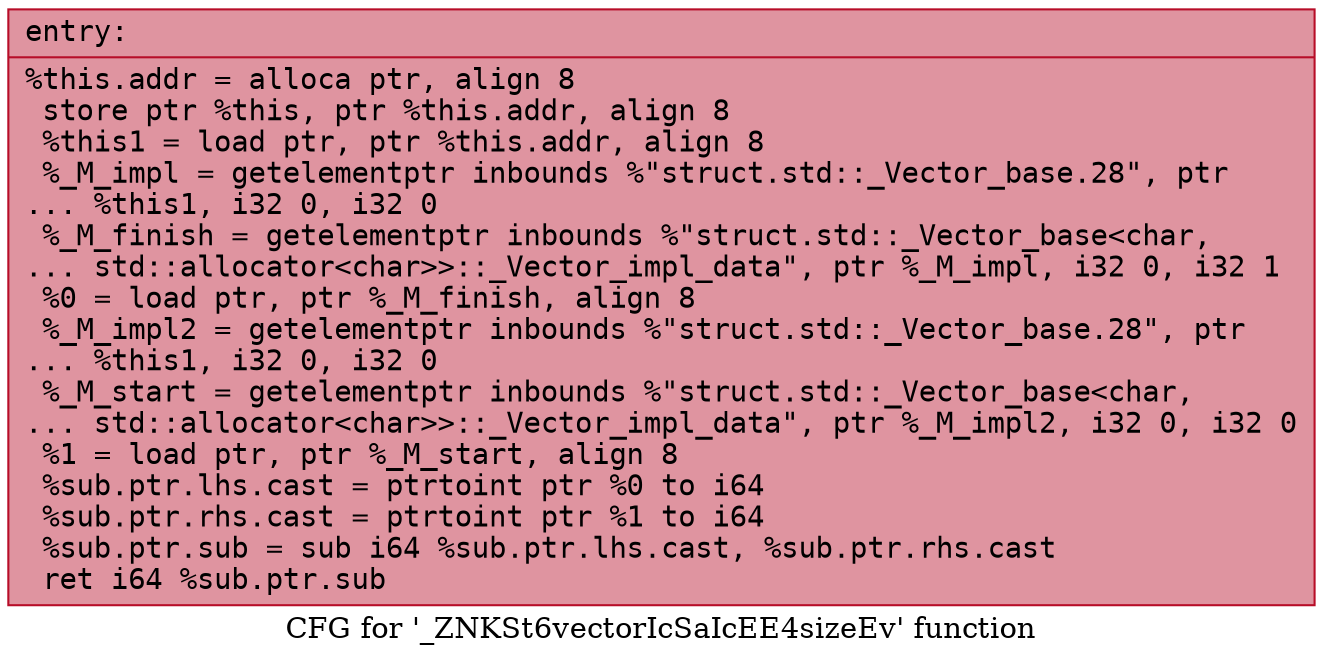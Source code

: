 digraph "CFG for '_ZNKSt6vectorIcSaIcEE4sizeEv' function" {
	label="CFG for '_ZNKSt6vectorIcSaIcEE4sizeEv' function";

	Node0x562c4e4e7fe0 [shape=record,color="#b70d28ff", style=filled, fillcolor="#b70d2870" fontname="Courier",label="{entry:\l|  %this.addr = alloca ptr, align 8\l  store ptr %this, ptr %this.addr, align 8\l  %this1 = load ptr, ptr %this.addr, align 8\l  %_M_impl = getelementptr inbounds %\"struct.std::_Vector_base.28\", ptr\l... %this1, i32 0, i32 0\l  %_M_finish = getelementptr inbounds %\"struct.std::_Vector_base\<char,\l... std::allocator\<char\>\>::_Vector_impl_data\", ptr %_M_impl, i32 0, i32 1\l  %0 = load ptr, ptr %_M_finish, align 8\l  %_M_impl2 = getelementptr inbounds %\"struct.std::_Vector_base.28\", ptr\l... %this1, i32 0, i32 0\l  %_M_start = getelementptr inbounds %\"struct.std::_Vector_base\<char,\l... std::allocator\<char\>\>::_Vector_impl_data\", ptr %_M_impl2, i32 0, i32 0\l  %1 = load ptr, ptr %_M_start, align 8\l  %sub.ptr.lhs.cast = ptrtoint ptr %0 to i64\l  %sub.ptr.rhs.cast = ptrtoint ptr %1 to i64\l  %sub.ptr.sub = sub i64 %sub.ptr.lhs.cast, %sub.ptr.rhs.cast\l  ret i64 %sub.ptr.sub\l}"];
}
